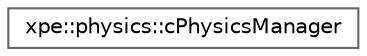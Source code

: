 digraph "Graphical Class Hierarchy"
{
 // LATEX_PDF_SIZE
  bgcolor="transparent";
  edge [fontname=Helvetica,fontsize=10,labelfontname=Helvetica,labelfontsize=10];
  node [fontname=Helvetica,fontsize=10,shape=box,height=0.2,width=0.4];
  rankdir="LR";
  Node0 [id="Node000000",label="xpe::physics::cPhysicsManager",height=0.2,width=0.4,color="grey40", fillcolor="white", style="filled",URL="$classxpe_1_1physics_1_1c_physics_manager.html",tooltip=" "];
}
